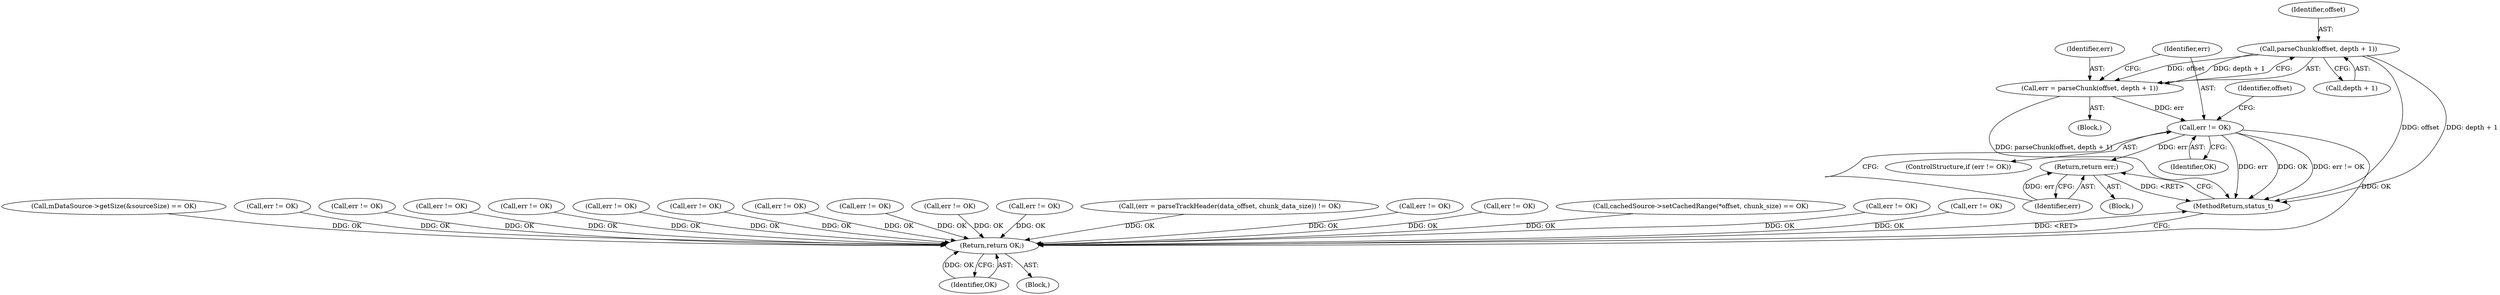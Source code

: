 digraph "0_Android_2674a7218eaa3c87f2ee26d26da5b9170e10f859@pointer" {
"1001604" [label="(Call,parseChunk(offset, depth + 1))"];
"1001602" [label="(Call,err = parseChunk(offset, depth + 1))"];
"1001610" [label="(Call,err != OK)"];
"1001614" [label="(Return,return err;)"];
"1002925" [label="(Return,return OK;)"];
"1001615" [label="(Identifier,err)"];
"1001598" [label="(Identifier,offset)"];
"1001603" [label="(Identifier,err)"];
"1002927" [label="(MethodReturn,status_t)"];
"1000191" [label="(Call,mDataSource->getSize(&sourceSize) == OK)"];
"1001973" [label="(Call,err != OK)"];
"1002129" [label="(Call,err != OK)"];
"1001791" [label="(Call,err != OK)"];
"1001954" [label="(Call,err != OK)"];
"1001613" [label="(Block,)"];
"1002295" [label="(Call,err != OK)"];
"1001610" [label="(Call,err != OK)"];
"1001604" [label="(Call,parseChunk(offset, depth + 1))"];
"1001744" [label="(Call,err != OK)"];
"1002875" [label="(Call,err != OK)"];
"1000565" [label="(Call,err != OK)"];
"1001475" [label="(Call,err != OK)"];
"1001600" [label="(Block,)"];
"1001992" [label="(Call,err != OK)"];
"1001612" [label="(Identifier,OK)"];
"1002926" [label="(Identifier,OK)"];
"1000988" [label="(Call,(err = parseTrackHeader(data_offset, chunk_data_size)) != OK)"];
"1000106" [label="(Block,)"];
"1001611" [label="(Identifier,err)"];
"1001605" [label="(Identifier,offset)"];
"1001602" [label="(Call,err = parseChunk(offset, depth + 1))"];
"1000493" [label="(Call,err != OK)"];
"1001824" [label="(Call,err != OK)"];
"1002925" [label="(Return,return OK;)"];
"1000394" [label="(Call,cachedSource->setCachedRange(*offset, chunk_size) == OK)"];
"1001614" [label="(Return,return err;)"];
"1001772" [label="(Call,err != OK)"];
"1001609" [label="(ControlStructure,if (err != OK))"];
"1001606" [label="(Call,depth + 1)"];
"1002330" [label="(Call,err != OK)"];
"1001604" -> "1001602"  [label="AST: "];
"1001604" -> "1001606"  [label="CFG: "];
"1001605" -> "1001604"  [label="AST: "];
"1001606" -> "1001604"  [label="AST: "];
"1001602" -> "1001604"  [label="CFG: "];
"1001604" -> "1002927"  [label="DDG: offset"];
"1001604" -> "1002927"  [label="DDG: depth + 1"];
"1001604" -> "1001602"  [label="DDG: offset"];
"1001604" -> "1001602"  [label="DDG: depth + 1"];
"1001602" -> "1001600"  [label="AST: "];
"1001603" -> "1001602"  [label="AST: "];
"1001611" -> "1001602"  [label="CFG: "];
"1001602" -> "1002927"  [label="DDG: parseChunk(offset, depth + 1)"];
"1001602" -> "1001610"  [label="DDG: err"];
"1001610" -> "1001609"  [label="AST: "];
"1001610" -> "1001612"  [label="CFG: "];
"1001611" -> "1001610"  [label="AST: "];
"1001612" -> "1001610"  [label="AST: "];
"1001598" -> "1001610"  [label="CFG: "];
"1001615" -> "1001610"  [label="CFG: "];
"1001610" -> "1002927"  [label="DDG: OK"];
"1001610" -> "1002927"  [label="DDG: err"];
"1001610" -> "1002927"  [label="DDG: err != OK"];
"1001610" -> "1001614"  [label="DDG: err"];
"1001610" -> "1002925"  [label="DDG: OK"];
"1001614" -> "1001613"  [label="AST: "];
"1001614" -> "1001615"  [label="CFG: "];
"1001615" -> "1001614"  [label="AST: "];
"1002927" -> "1001614"  [label="CFG: "];
"1001614" -> "1002927"  [label="DDG: <RET>"];
"1001615" -> "1001614"  [label="DDG: err"];
"1002925" -> "1000106"  [label="AST: "];
"1002925" -> "1002926"  [label="CFG: "];
"1002926" -> "1002925"  [label="AST: "];
"1002927" -> "1002925"  [label="CFG: "];
"1002925" -> "1002927"  [label="DDG: <RET>"];
"1002926" -> "1002925"  [label="DDG: OK"];
"1002295" -> "1002925"  [label="DDG: OK"];
"1000191" -> "1002925"  [label="DDG: OK"];
"1001744" -> "1002925"  [label="DDG: OK"];
"1000493" -> "1002925"  [label="DDG: OK"];
"1000565" -> "1002925"  [label="DDG: OK"];
"1001772" -> "1002925"  [label="DDG: OK"];
"1001791" -> "1002925"  [label="DDG: OK"];
"1000394" -> "1002925"  [label="DDG: OK"];
"1001973" -> "1002925"  [label="DDG: OK"];
"1002129" -> "1002925"  [label="DDG: OK"];
"1002875" -> "1002925"  [label="DDG: OK"];
"1001475" -> "1002925"  [label="DDG: OK"];
"1001992" -> "1002925"  [label="DDG: OK"];
"1001954" -> "1002925"  [label="DDG: OK"];
"1000988" -> "1002925"  [label="DDG: OK"];
"1001824" -> "1002925"  [label="DDG: OK"];
"1002330" -> "1002925"  [label="DDG: OK"];
}
